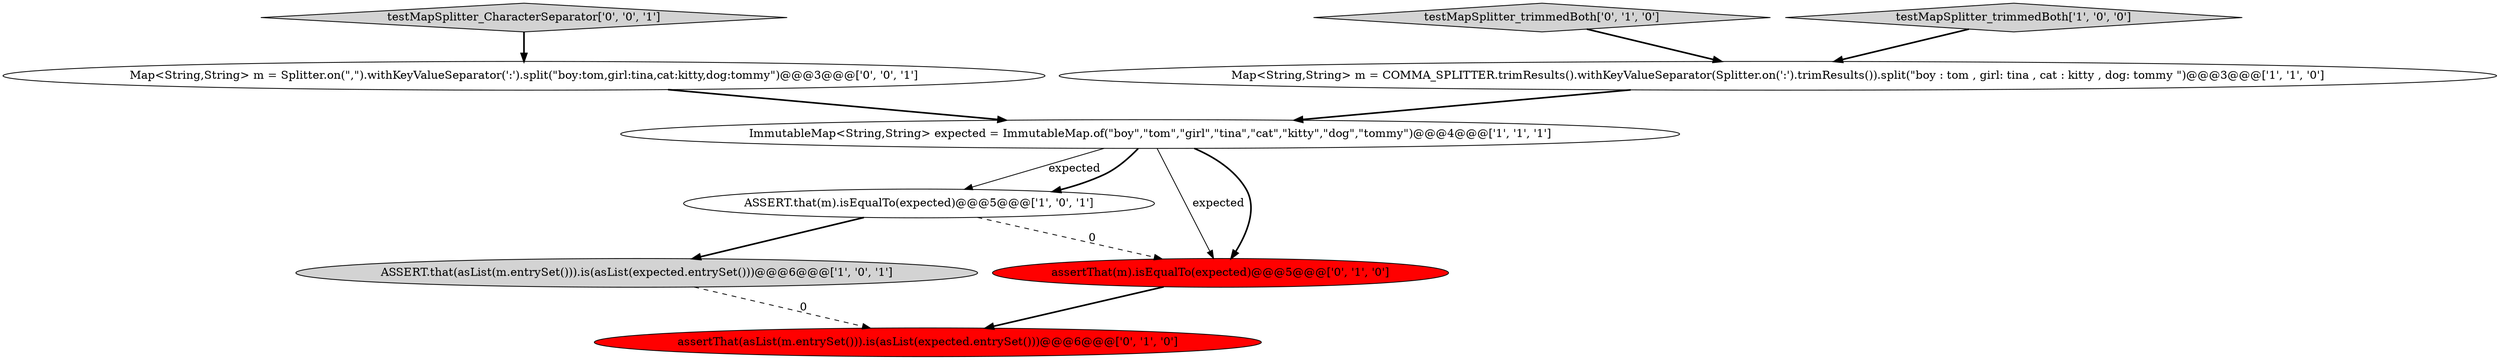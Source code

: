 digraph {
5 [style = filled, label = "testMapSplitter_trimmedBoth['0', '1', '0']", fillcolor = lightgray, shape = diamond image = "AAA0AAABBB2BBB"];
1 [style = filled, label = "testMapSplitter_trimmedBoth['1', '0', '0']", fillcolor = lightgray, shape = diamond image = "AAA0AAABBB1BBB"];
6 [style = filled, label = "assertThat(asList(m.entrySet())).is(asList(expected.entrySet()))@@@6@@@['0', '1', '0']", fillcolor = red, shape = ellipse image = "AAA1AAABBB2BBB"];
8 [style = filled, label = "Map<String,String> m = Splitter.on(\",\").withKeyValueSeparator(':').split(\"boy:tom,girl:tina,cat:kitty,dog:tommy\")@@@3@@@['0', '0', '1']", fillcolor = white, shape = ellipse image = "AAA0AAABBB3BBB"];
4 [style = filled, label = "ASSERT.that(asList(m.entrySet())).is(asList(expected.entrySet()))@@@6@@@['1', '0', '1']", fillcolor = lightgray, shape = ellipse image = "AAA0AAABBB1BBB"];
9 [style = filled, label = "testMapSplitter_CharacterSeparator['0', '0', '1']", fillcolor = lightgray, shape = diamond image = "AAA0AAABBB3BBB"];
7 [style = filled, label = "assertThat(m).isEqualTo(expected)@@@5@@@['0', '1', '0']", fillcolor = red, shape = ellipse image = "AAA1AAABBB2BBB"];
0 [style = filled, label = "Map<String,String> m = COMMA_SPLITTER.trimResults().withKeyValueSeparator(Splitter.on(':').trimResults()).split(\"boy : tom , girl: tina , cat : kitty , dog: tommy \")@@@3@@@['1', '1', '0']", fillcolor = white, shape = ellipse image = "AAA0AAABBB1BBB"];
2 [style = filled, label = "ImmutableMap<String,String> expected = ImmutableMap.of(\"boy\",\"tom\",\"girl\",\"tina\",\"cat\",\"kitty\",\"dog\",\"tommy\")@@@4@@@['1', '1', '1']", fillcolor = white, shape = ellipse image = "AAA0AAABBB1BBB"];
3 [style = filled, label = "ASSERT.that(m).isEqualTo(expected)@@@5@@@['1', '0', '1']", fillcolor = white, shape = ellipse image = "AAA0AAABBB1BBB"];
2->7 [style = solid, label="expected"];
2->3 [style = solid, label="expected"];
7->6 [style = bold, label=""];
1->0 [style = bold, label=""];
2->7 [style = bold, label=""];
5->0 [style = bold, label=""];
8->2 [style = bold, label=""];
9->8 [style = bold, label=""];
4->6 [style = dashed, label="0"];
3->7 [style = dashed, label="0"];
3->4 [style = bold, label=""];
2->3 [style = bold, label=""];
0->2 [style = bold, label=""];
}
